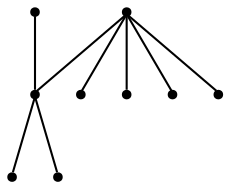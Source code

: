 graph {
  node [shape=point,comment="{\"directed\":false,\"doi\":\"10.1007/978-3-319-50106-2_31\",\"figure\":\"6\"}"]

  v0 [pos="1475.2516403276566,1995.6853130238942"]
  v1 [pos="1559.1566846568753,1995.6853130238942"]
  v2 [pos="1528.593547574555,1995.6853130238942"]
  v3 [pos="1593.9747771210332,1995.6853130238942"]
  v4 [pos="1577.164829166295,1995.6853130238942"]
  v5 [pos="1129.4674903259477,1995.6853130238942"]
  v6 [pos="1075.1889574805678,1995.6853130238942"]
  v7 [pos="1023.4266024263895,1995.6853130238942"]
  v8 [pos="1208.5435348325614,1995.6853130238942"]

  v0 -- v6 [id="-1",pos="1475.2516403276566,1995.6853130238942 1475.2516721218653,2017.7802369070173 1457.336271319658,2035.6912213600228 1435.2452734809,2035.6912213600228 1413.1500788065741,2035.6912213600228 1395.243071675503,2017.7802369070173 1395.243071675503,1995.6853130238942 1395.243071675503,1907.3056174914022 1323.5941861502133,1835.6616796793796 1235.2176042884778,1835.6616796793796 1146.8368255911744,1835.6616796793796 1075.1879400658847,1907.3056174914022 1075.1889574805678,1995.6853130238942"]
  v8 -- v1 [id="-2",pos="1208.5435348325614,1995.6853130238942 1208.5383205823102,1971.4692326996962 1228.1706086623608,1951.8413820104347 1252.3911826098215,1951.8413820104347 1276.603362886146,1951.8413820104347 1296.2356509661965,1971.4692326996962 1296.2356509661965,1995.6853130238942 1296.2356509661965,2068.287643721578 1355.0909283811743,2127.1421998262613 1427.6983457148422,2127.1421998262613 1500.2973693773738,2127.1421998262613 1559.156716451084,2068.287643721578 1559.1566846568753,1995.6853130238942"]
  v8 -- v3 [id="-3",pos="1208.5435348325614,1995.6853130238942 1208.5383205823102,1990.1720104258077 1213.0098581148268,1985.70472447907 1218.5274251184737,1985.70472447907 1224.0407952865528,1985.70472447907 1228.5040663247687,1990.1720104258077 1228.5040663247687,1995.6853130238942 1228.5040663247687,2096.604363669616 1310.3212485472945,2178.4163463844066 1411.2457328733574,2178.4163463844066 1512.161823528284,2178.4163463844066 1593.974808915242,2096.604363669616 1593.9747771210332,1995.6853130238942"]
  v0 -- v5 [id="-4",pos="1475.2516403276566,1995.6853130238942 1475.2474752862972,2022.3600729736875 1453.623216433442,2043.9882635911024 1426.9439327272742,2043.9882635911024 1400.2688458566745,2043.9882635911024 1378.6403901682513,2022.3600729736875 1378.6403901682513,1995.6853130238942 1378.6405173450867,1926.875221903908 1322.8607573404859,1871.100342301237 1254.0540197326216,1871.100342301237 1185.2471549479221,1871.100342301237 1129.4675221201567,1926.875221903908 1129.4674903259477,1995.6853130238942"]
  v7 -- v0 [id="-5",pos="1023.4266024263895,1995.6853130238942 1023.4255691146019,1885.6483037356093 1112.6272742843855,1796.4436221827773 1222.669829000986,1796.4436221827773 1332.7039900464504,1796.4436221827773 1421.9056952162339,1885.6483037356093 1421.909892051802,1995.6853130238942 1421.909892051802,2010.4124644232209 1433.8492533587603,2022.3558761895545 1448.5807820868336,2022.3558761895545 1463.308113979339,2022.3558761895545 1475.2516721218653,2010.4124644232209 1475.2516403276566,1995.6853130238942"]
  v8 -- v2 [id="-6",pos="1208.5435348325614,1995.6853130238942 1208.5425174178781,1966.231010225241 1232.4213672086303,1942.3441866925737 1261.8884943235096,1942.3441866925737 1291.34315810852,1942.3441866925737 1315.230401570408,1966.231010225241 1315.230401570408,1995.6853130238942 1315.2262047348402,2054.602312189467 1362.987973975077,2102.3676928618115 1421.909892051802,2102.3676928618115 1480.831810128527,2102.3676928618115 1528.5935793687638,2054.602312189467 1528.593547574555,1995.6853130238942"]
  v8 -- v4 [id="-7",pos="1208.5435348325614,1995.6853130238942 1208.5425174178781,1986.3547173185887 1216.1020356906404,1978.787025299726 1225.4368154086926,1978.787025299726 1234.763328632444,1978.787025299726 1242.3270437407743,1986.3547173185887 1242.3270437407743,1995.6853130238942 1242.3270437407743,2088.1488610436936 1317.280619333824,2163.10164520645 1409.7454277461932,2163.10164520645 1502.2101089817268,2163.10164520645 1577.1636845747764,2088.1488610436936 1577.164829166295,1995.6853130238942"]
  v8 -- v0 [id="-8",pos="1208.5435348325614,1995.6853130238942 1208.5383205823102,1963.776400208502 1234.4049443102986,1937.906023884214 1266.3184450308515,1937.906023884214 1298.2318185745692,1937.906023884214 1324.0942454669896,1963.776400208502 1324.0942454669896,1995.6853130238942 1324.0984423025577,2037.4247475575344 1357.9329491217643,2071.2589668877918 1399.6728952060098,2071.2589668877918 1441.4171653026585,2071.2589668877918 1475.2516721218653,2037.4247475575344 1475.2516403276566,1995.6853130238942"]
}